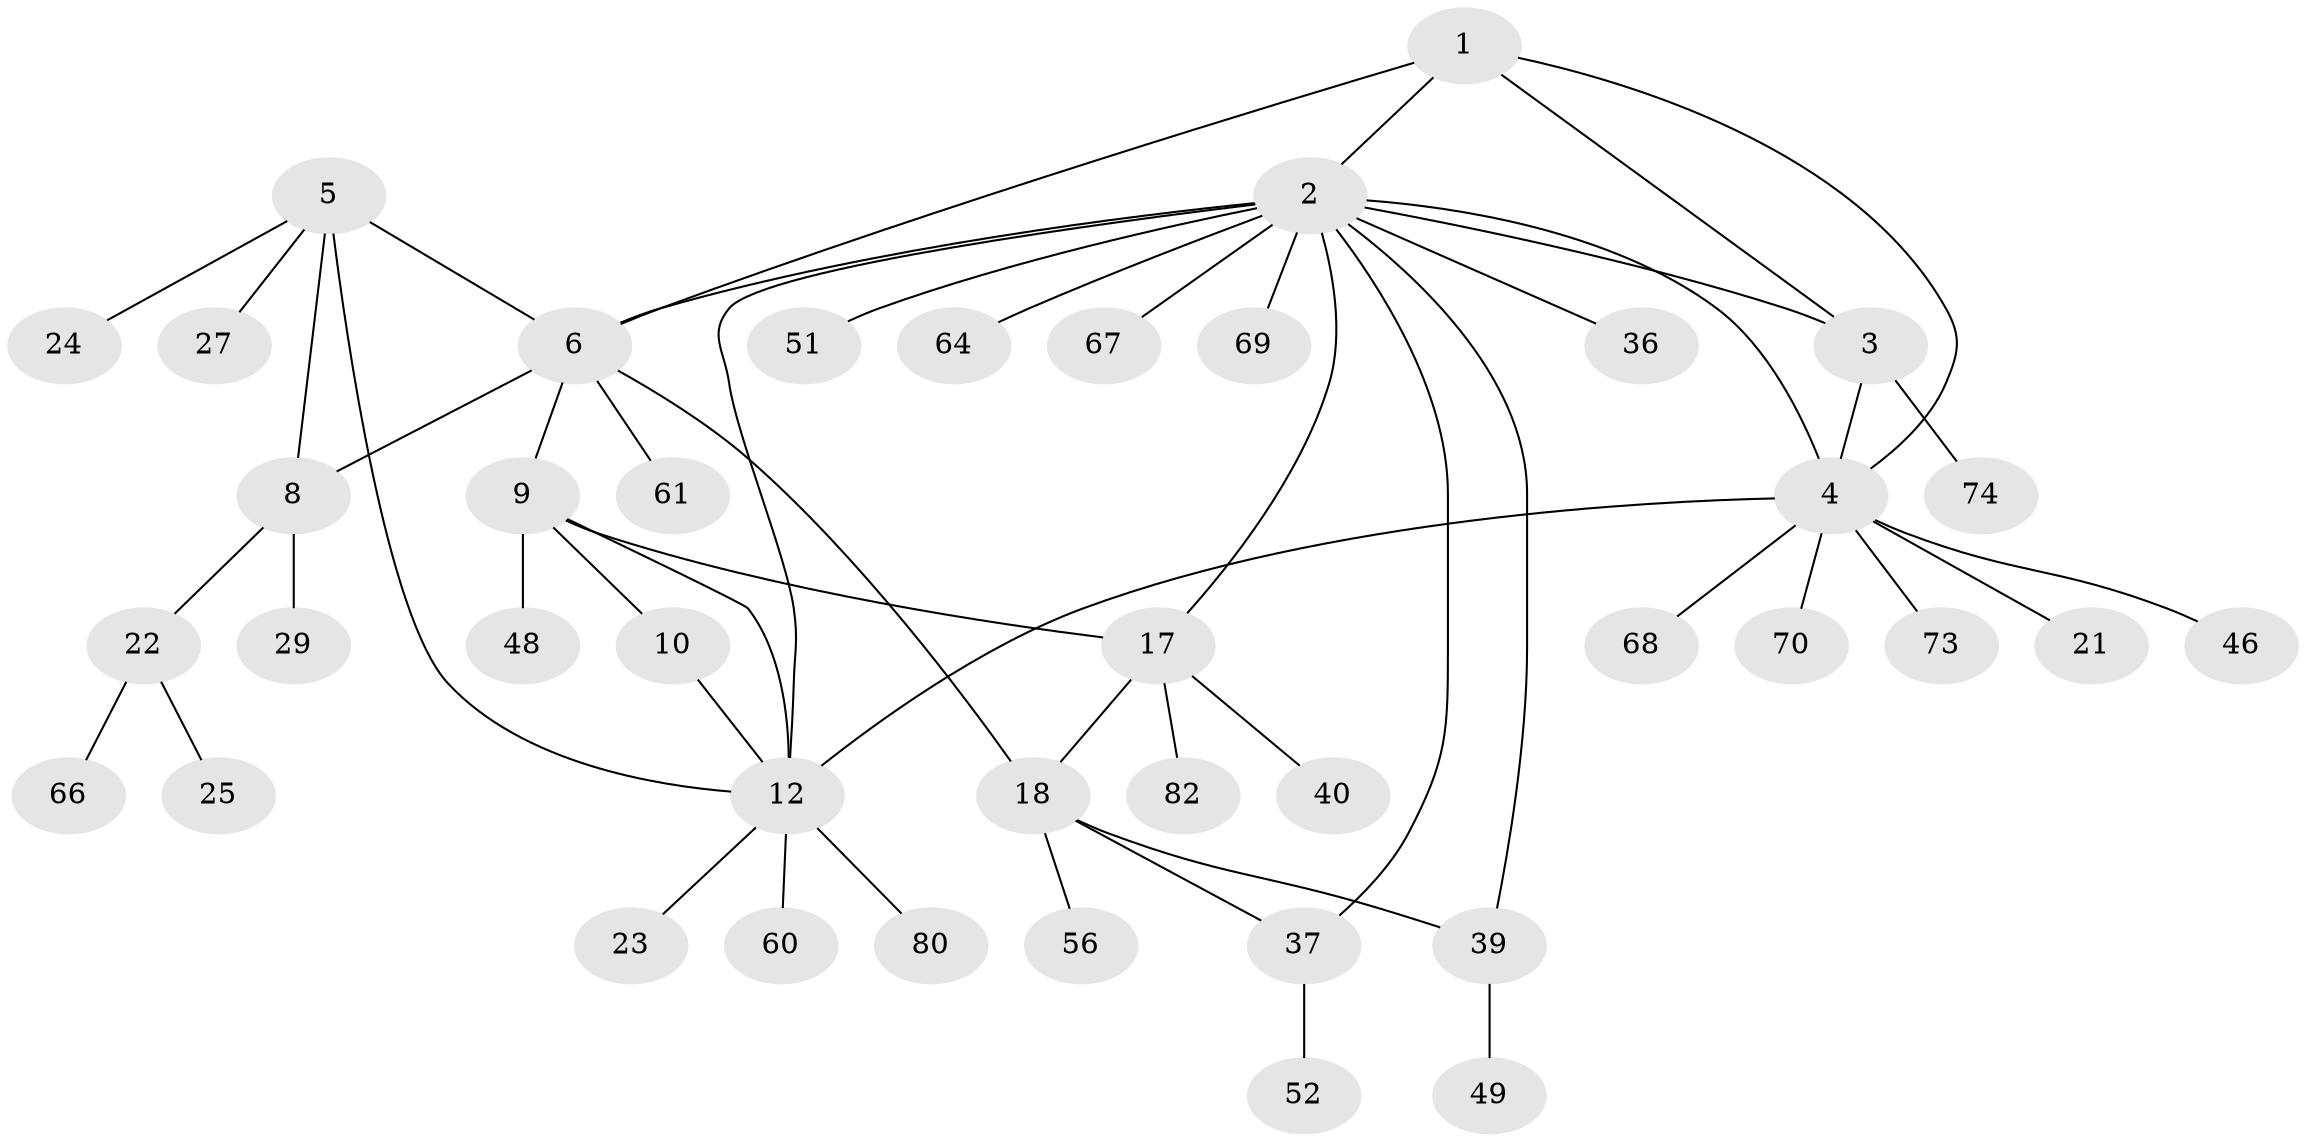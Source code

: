 // original degree distribution, {4: 0.036585365853658534, 11: 0.012195121951219513, 5: 0.06097560975609756, 9: 0.024390243902439025, 8: 0.012195121951219513, 6: 0.036585365853658534, 10: 0.012195121951219513, 12: 0.012195121951219513, 7: 0.036585365853658534, 1: 0.5975609756097561, 3: 0.04878048780487805, 2: 0.10975609756097561}
// Generated by graph-tools (version 1.1) at 2025/54/03/05/25 16:54:48]
// undirected, 41 vertices, 53 edges
graph export_dot {
graph [start="1"]
  node [color=gray90,style=filled];
  1;
  2 [super="+76+55+42+65+14"];
  3 [super="+53"];
  4;
  5 [super="+7"];
  6 [super="+26+13"];
  8;
  9 [super="+28+11"];
  10 [super="+34+72+33"];
  12 [super="+45"];
  17 [super="+19"];
  18 [super="+20+57+32+50"];
  21;
  22;
  23;
  24 [super="+59"];
  25;
  27;
  29;
  36;
  37;
  39;
  40;
  46;
  48 [super="+75"];
  49;
  51;
  52;
  56;
  60;
  61;
  64;
  66;
  67;
  68;
  69;
  70;
  73;
  74;
  80;
  82;
  1 -- 2;
  1 -- 3;
  1 -- 4;
  1 -- 6;
  2 -- 3;
  2 -- 4;
  2 -- 39;
  2 -- 17 [weight=3];
  2 -- 37;
  2 -- 64;
  2 -- 67;
  2 -- 36;
  2 -- 69;
  2 -- 12;
  2 -- 51;
  2 -- 6 [weight=4];
  3 -- 4;
  3 -- 74;
  4 -- 12;
  4 -- 21;
  4 -- 46;
  4 -- 68;
  4 -- 70;
  4 -- 73;
  5 -- 6 [weight=2];
  5 -- 8 [weight=2];
  5 -- 27;
  5 -- 24;
  5 -- 12;
  6 -- 8;
  6 -- 18;
  6 -- 61;
  6 -- 9;
  8 -- 22;
  8 -- 29;
  9 -- 10 [weight=2];
  9 -- 12 [weight=2];
  9 -- 17;
  9 -- 48;
  10 -- 12;
  12 -- 23;
  12 -- 60;
  12 -- 80;
  17 -- 18 [weight=4];
  17 -- 40;
  17 -- 82;
  18 -- 37;
  18 -- 39;
  18 -- 56;
  22 -- 25;
  22 -- 66;
  37 -- 52;
  39 -- 49;
}
